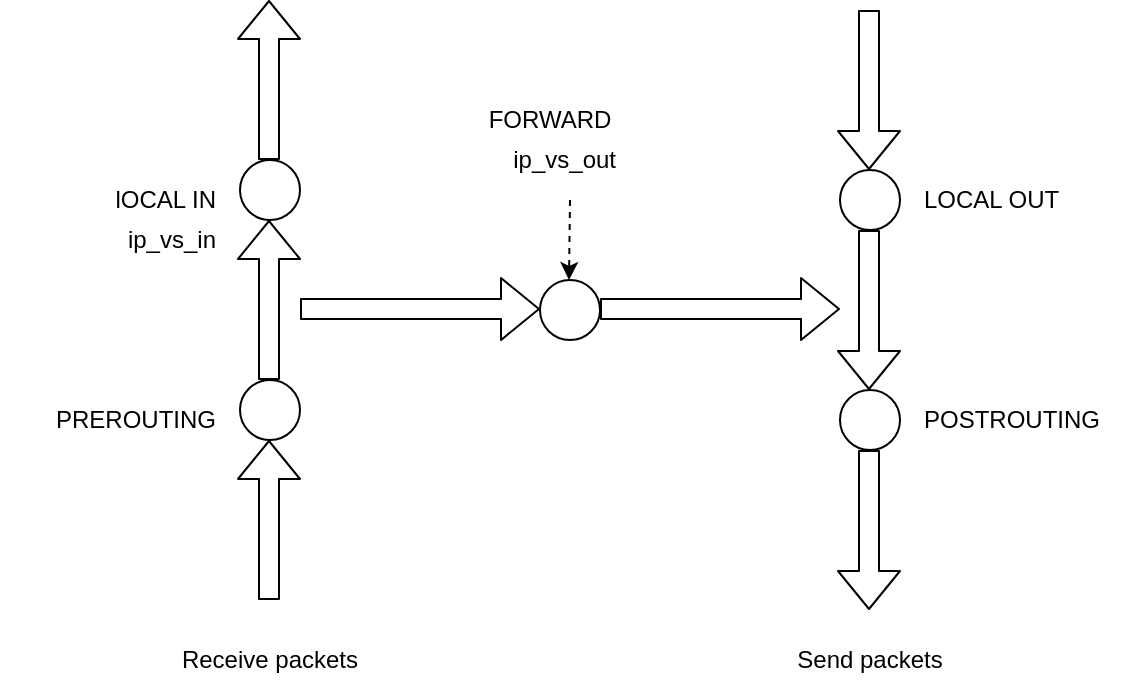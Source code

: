 <mxfile version="12.6.5" type="device"><diagram id="71D19cNKMo4vFSQqVmOl" name="Page-1"><mxGraphModel dx="1024" dy="592" grid="1" gridSize="10" guides="1" tooltips="1" connect="1" arrows="1" fold="1" page="1" pageScale="1" pageWidth="2339" pageHeight="3300" math="0" shadow="0"><root><mxCell id="0"/><mxCell id="1" parent="0"/><mxCell id="DykfevAlKbKyBBJ7Fr_x-1" value="" style="shape=flexArrow;endArrow=classic;html=1;" edge="1" parent="1"><mxGeometry width="50" height="50" relative="1" as="geometry"><mxPoint x="304.5" y="410" as="sourcePoint"/><mxPoint x="304.5" y="330" as="targetPoint"/></mxGeometry></mxCell><mxCell id="DykfevAlKbKyBBJ7Fr_x-3" value="" style="shape=flexArrow;endArrow=classic;html=1;" edge="1" parent="1"><mxGeometry width="50" height="50" relative="1" as="geometry"><mxPoint x="604.5" y="335" as="sourcePoint"/><mxPoint x="604.5" y="415" as="targetPoint"/></mxGeometry></mxCell><mxCell id="DykfevAlKbKyBBJ7Fr_x-4" value="" style="ellipse;whiteSpace=wrap;html=1;aspect=fixed;" vertex="1" parent="1"><mxGeometry x="290" y="300" width="30" height="30" as="geometry"/></mxCell><mxCell id="DykfevAlKbKyBBJ7Fr_x-7" value="" style="ellipse;whiteSpace=wrap;html=1;aspect=fixed;" vertex="1" parent="1"><mxGeometry x="590" y="305" width="30" height="30" as="geometry"/></mxCell><mxCell id="DykfevAlKbKyBBJ7Fr_x-8" value="" style="shape=flexArrow;endArrow=classic;html=1;" edge="1" parent="1"><mxGeometry width="50" height="50" relative="1" as="geometry"><mxPoint x="304.5" y="300" as="sourcePoint"/><mxPoint x="304.5" y="220" as="targetPoint"/></mxGeometry></mxCell><mxCell id="DykfevAlKbKyBBJ7Fr_x-9" value="" style="shape=flexArrow;endArrow=classic;html=1;" edge="1" parent="1"><mxGeometry width="50" height="50" relative="1" as="geometry"><mxPoint x="604.5" y="225" as="sourcePoint"/><mxPoint x="604.5" y="305" as="targetPoint"/></mxGeometry></mxCell><mxCell id="DykfevAlKbKyBBJ7Fr_x-10" value="" style="ellipse;whiteSpace=wrap;html=1;aspect=fixed;" vertex="1" parent="1"><mxGeometry x="290" y="190" width="30" height="30" as="geometry"/></mxCell><mxCell id="DykfevAlKbKyBBJ7Fr_x-11" value="" style="ellipse;whiteSpace=wrap;html=1;aspect=fixed;" vertex="1" parent="1"><mxGeometry x="590" y="195" width="30" height="30" as="geometry"/></mxCell><mxCell id="DykfevAlKbKyBBJ7Fr_x-12" value="" style="shape=flexArrow;endArrow=classic;html=1;" edge="1" parent="1"><mxGeometry width="50" height="50" relative="1" as="geometry"><mxPoint x="304.5" y="190" as="sourcePoint"/><mxPoint x="304.5" y="110" as="targetPoint"/></mxGeometry></mxCell><mxCell id="DykfevAlKbKyBBJ7Fr_x-13" value="" style="shape=flexArrow;endArrow=classic;html=1;" edge="1" parent="1"><mxGeometry width="50" height="50" relative="1" as="geometry"><mxPoint x="604.5" y="115" as="sourcePoint"/><mxPoint x="604.5" y="195" as="targetPoint"/></mxGeometry></mxCell><mxCell id="DykfevAlKbKyBBJ7Fr_x-16" value="" style="shape=flexArrow;endArrow=classic;html=1;" edge="1" parent="1"><mxGeometry width="50" height="50" relative="1" as="geometry"><mxPoint x="320" y="264.5" as="sourcePoint"/><mxPoint x="440" y="264.5" as="targetPoint"/></mxGeometry></mxCell><mxCell id="DykfevAlKbKyBBJ7Fr_x-17" value="" style="ellipse;whiteSpace=wrap;html=1;aspect=fixed;" vertex="1" parent="1"><mxGeometry x="440" y="250" width="30" height="30" as="geometry"/></mxCell><mxCell id="DykfevAlKbKyBBJ7Fr_x-18" value="" style="shape=flexArrow;endArrow=classic;html=1;" edge="1" parent="1"><mxGeometry width="50" height="50" relative="1" as="geometry"><mxPoint x="470" y="264.5" as="sourcePoint"/><mxPoint x="590" y="264.5" as="targetPoint"/></mxGeometry></mxCell><mxCell id="DykfevAlKbKyBBJ7Fr_x-19" value="Receive packets" style="text;html=1;strokeColor=none;fillColor=none;align=center;verticalAlign=middle;whiteSpace=wrap;rounded=0;" vertex="1" parent="1"><mxGeometry x="245" y="430" width="120" height="20" as="geometry"/></mxCell><mxCell id="DykfevAlKbKyBBJ7Fr_x-20" value="Send packets" style="text;html=1;strokeColor=none;fillColor=none;align=center;verticalAlign=middle;whiteSpace=wrap;rounded=0;" vertex="1" parent="1"><mxGeometry x="545" y="430" width="120" height="20" as="geometry"/></mxCell><mxCell id="DykfevAlKbKyBBJ7Fr_x-21" value="PREROUTING" style="text;html=1;strokeColor=none;fillColor=none;align=right;verticalAlign=middle;whiteSpace=wrap;rounded=0;" vertex="1" parent="1"><mxGeometry x="170" y="310" width="110" height="20" as="geometry"/></mxCell><mxCell id="DykfevAlKbKyBBJ7Fr_x-22" value="POSTROUTING" style="text;html=1;strokeColor=none;fillColor=none;align=left;verticalAlign=middle;whiteSpace=wrap;rounded=0;" vertex="1" parent="1"><mxGeometry x="630" y="310" width="110" height="20" as="geometry"/></mxCell><mxCell id="DykfevAlKbKyBBJ7Fr_x-23" value="LOCAL OUT" style="text;html=1;strokeColor=none;fillColor=none;align=left;verticalAlign=middle;whiteSpace=wrap;rounded=0;" vertex="1" parent="1"><mxGeometry x="630" y="200" width="110" height="20" as="geometry"/></mxCell><mxCell id="DykfevAlKbKyBBJ7Fr_x-25" value="lOCAL IN" style="text;html=1;strokeColor=none;fillColor=none;align=right;verticalAlign=middle;whiteSpace=wrap;rounded=0;" vertex="1" parent="1"><mxGeometry x="170" y="200" width="110" height="20" as="geometry"/></mxCell><mxCell id="DykfevAlKbKyBBJ7Fr_x-26" value="ip_vs_in" style="text;html=1;strokeColor=none;fillColor=none;align=right;verticalAlign=middle;whiteSpace=wrap;rounded=0;" vertex="1" parent="1"><mxGeometry x="200" y="220" width="80" height="20" as="geometry"/></mxCell><mxCell id="DykfevAlKbKyBBJ7Fr_x-28" value="ip_vs_out" style="text;html=1;strokeColor=none;fillColor=none;align=right;verticalAlign=middle;whiteSpace=wrap;rounded=0;" vertex="1" parent="1"><mxGeometry x="400" y="180" width="80" height="20" as="geometry"/></mxCell><mxCell id="DykfevAlKbKyBBJ7Fr_x-29" value="FORWARD" style="text;html=1;strokeColor=none;fillColor=none;align=center;verticalAlign=middle;whiteSpace=wrap;rounded=0;" vertex="1" parent="1"><mxGeometry x="410" y="160" width="70" height="20" as="geometry"/></mxCell><mxCell id="DykfevAlKbKyBBJ7Fr_x-31" value="" style="endArrow=classic;html=1;dashed=1;" edge="1" parent="1"><mxGeometry width="50" height="50" relative="1" as="geometry"><mxPoint x="455" y="210" as="sourcePoint"/><mxPoint x="454.5" y="250" as="targetPoint"/></mxGeometry></mxCell></root></mxGraphModel></diagram></mxfile>